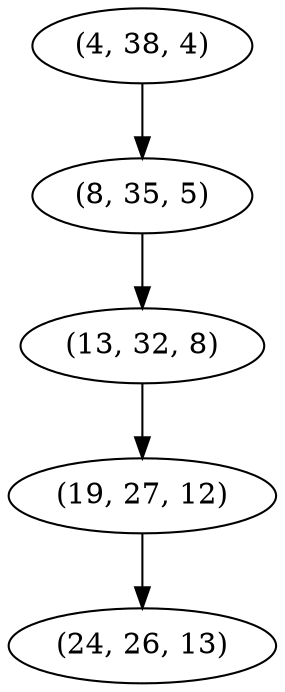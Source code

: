 digraph tree {
    "(4, 38, 4)";
    "(8, 35, 5)";
    "(13, 32, 8)";
    "(19, 27, 12)";
    "(24, 26, 13)";
    "(4, 38, 4)" -> "(8, 35, 5)";
    "(8, 35, 5)" -> "(13, 32, 8)";
    "(13, 32, 8)" -> "(19, 27, 12)";
    "(19, 27, 12)" -> "(24, 26, 13)";
}
